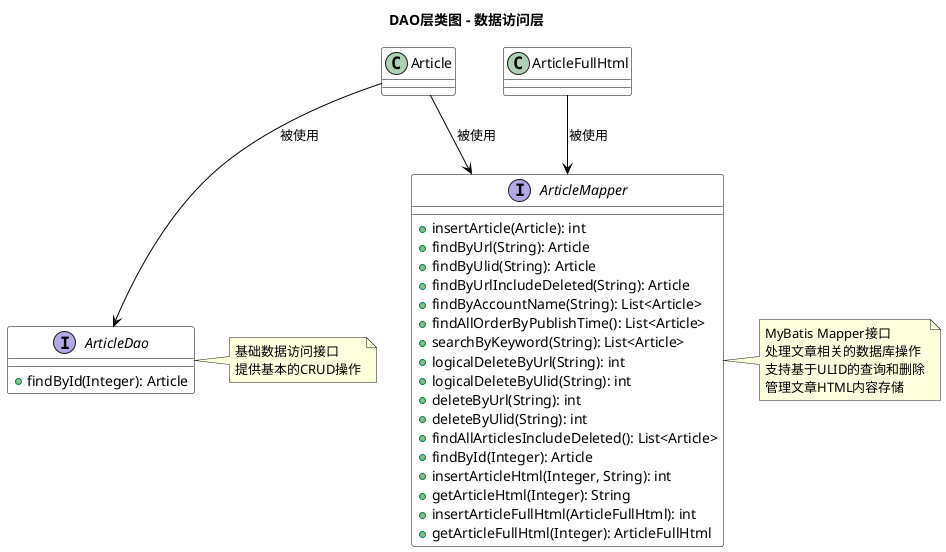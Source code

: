 @startuml

skinparam class {
    BackgroundColor White
    ArrowColor Black
    BorderColor Black
}

title DAO层类图 - 数据访问层

interface ArticleMapper {
    +insertArticle(Article): int
    +findByUrl(String): Article
    +findByUlid(String): Article
    +findByUrlIncludeDeleted(String): Article
    +findByAccountName(String): List<Article>
    +findAllOrderByPublishTime(): List<Article>
    +searchByKeyword(String): List<Article>
    +logicalDeleteByUrl(String): int
    +logicalDeleteByUlid(String): int
    +deleteByUrl(String): int
    +deleteByUlid(String): int
    +findAllArticlesIncludeDeleted(): List<Article>
    +findById(Integer): Article
    +insertArticleHtml(Integer, String): int
    +getArticleHtml(Integer): String
    +insertArticleFullHtml(ArticleFullHtml): int
    +getArticleFullHtml(Integer): ArticleFullHtml
}

interface ArticleDao {
    +findById(Integer): Article
}

Article --> ArticleMapper: 被使用
Article --> ArticleDao: 被使用
ArticleFullHtml --> ArticleMapper: 被使用

note right of ArticleMapper
  MyBatis Mapper接口
  处理文章相关的数据库操作
  支持基于ULID的查询和删除
  管理文章HTML内容存储
end note

note right of ArticleDao
  基础数据访问接口
  提供基本的CRUD操作
end note

@enduml